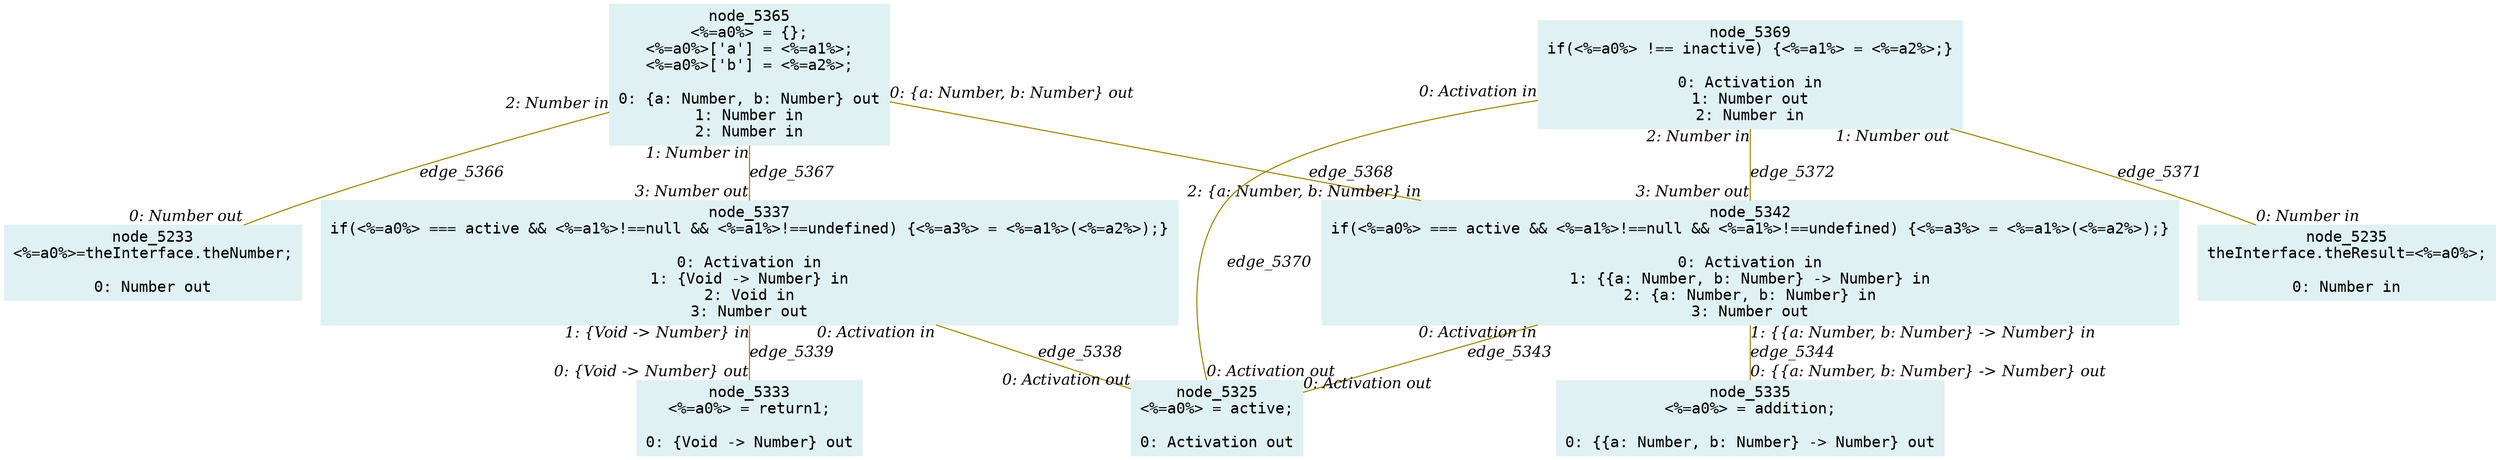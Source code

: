 digraph g{node_5233 [shape="box", style="filled", color="#dff1f2", fontname="Courier", label="node_5233
<%=a0%>=theInterface.theNumber;

0: Number out" ]
node_5235 [shape="box", style="filled", color="#dff1f2", fontname="Courier", label="node_5235
theInterface.theResult=<%=a0%>;

0: Number in" ]
node_5325 [shape="box", style="filled", color="#dff1f2", fontname="Courier", label="node_5325
<%=a0%> = active;

0: Activation out" ]
node_5333 [shape="box", style="filled", color="#dff1f2", fontname="Courier", label="node_5333
<%=a0%> = return1;

0: {Void -> Number} out" ]
node_5335 [shape="box", style="filled", color="#dff1f2", fontname="Courier", label="node_5335
<%=a0%> = addition;

0: {{a: Number, b: Number} -> Number} out" ]
node_5337 [shape="box", style="filled", color="#dff1f2", fontname="Courier", label="node_5337
if(<%=a0%> === active && <%=a1%>!==null && <%=a1%>!==undefined) {<%=a3%> = <%=a1%>(<%=a2%>);}

0: Activation in
1: {Void -> Number} in
2: Void in
3: Number out" ]
node_5342 [shape="box", style="filled", color="#dff1f2", fontname="Courier", label="node_5342
if(<%=a0%> === active && <%=a1%>!==null && <%=a1%>!==undefined) {<%=a3%> = <%=a1%>(<%=a2%>);}

0: Activation in
1: {{a: Number, b: Number} -> Number} in
2: {a: Number, b: Number} in
3: Number out" ]
node_5365 [shape="box", style="filled", color="#dff1f2", fontname="Courier", label="node_5365
<%=a0%> = {};
<%=a0%>['a'] = <%=a1%>;
<%=a0%>['b'] = <%=a2%>;

0: {a: Number, b: Number} out
1: Number in
2: Number in" ]
node_5369 [shape="box", style="filled", color="#dff1f2", fontname="Courier", label="node_5369
if(<%=a0%> !== inactive) {<%=a1%> = <%=a2%>;}

0: Activation in
1: Number out
2: Number in" ]
node_5337 -> node_5325 [dir=none, arrowHead=none, fontname="Times-Italic", arrowsize=1, color="#9d8400", label="edge_5338",  headlabel="0: Activation out", taillabel="0: Activation in" ]
node_5337 -> node_5333 [dir=none, arrowHead=none, fontname="Times-Italic", arrowsize=1, color="#9d8400", label="edge_5339",  headlabel="0: {Void -> Number} out", taillabel="1: {Void -> Number} in" ]
node_5342 -> node_5325 [dir=none, arrowHead=none, fontname="Times-Italic", arrowsize=1, color="#9d8400", label="edge_5343",  headlabel="0: Activation out", taillabel="0: Activation in" ]
node_5342 -> node_5335 [dir=none, arrowHead=none, fontname="Times-Italic", arrowsize=1, color="#9d8400", label="edge_5344",  headlabel="0: {{a: Number, b: Number} -> Number} out", taillabel="1: {{a: Number, b: Number} -> Number} in" ]
node_5365 -> node_5233 [dir=none, arrowHead=none, fontname="Times-Italic", arrowsize=1, color="#9d8400", label="edge_5366",  headlabel="0: Number out", taillabel="2: Number in" ]
node_5365 -> node_5337 [dir=none, arrowHead=none, fontname="Times-Italic", arrowsize=1, color="#9d8400", label="edge_5367",  headlabel="3: Number out", taillabel="1: Number in" ]
node_5365 -> node_5342 [dir=none, arrowHead=none, fontname="Times-Italic", arrowsize=1, color="#9d8400", label="edge_5368",  headlabel="2: {a: Number, b: Number} in", taillabel="0: {a: Number, b: Number} out" ]
node_5369 -> node_5325 [dir=none, arrowHead=none, fontname="Times-Italic", arrowsize=1, color="#9d8400", label="edge_5370",  headlabel="0: Activation out", taillabel="0: Activation in" ]
node_5369 -> node_5235 [dir=none, arrowHead=none, fontname="Times-Italic", arrowsize=1, color="#9d8400", label="edge_5371",  headlabel="0: Number in", taillabel="1: Number out" ]
node_5369 -> node_5342 [dir=none, arrowHead=none, fontname="Times-Italic", arrowsize=1, color="#9d8400", label="edge_5372",  headlabel="3: Number out", taillabel="2: Number in" ]
}